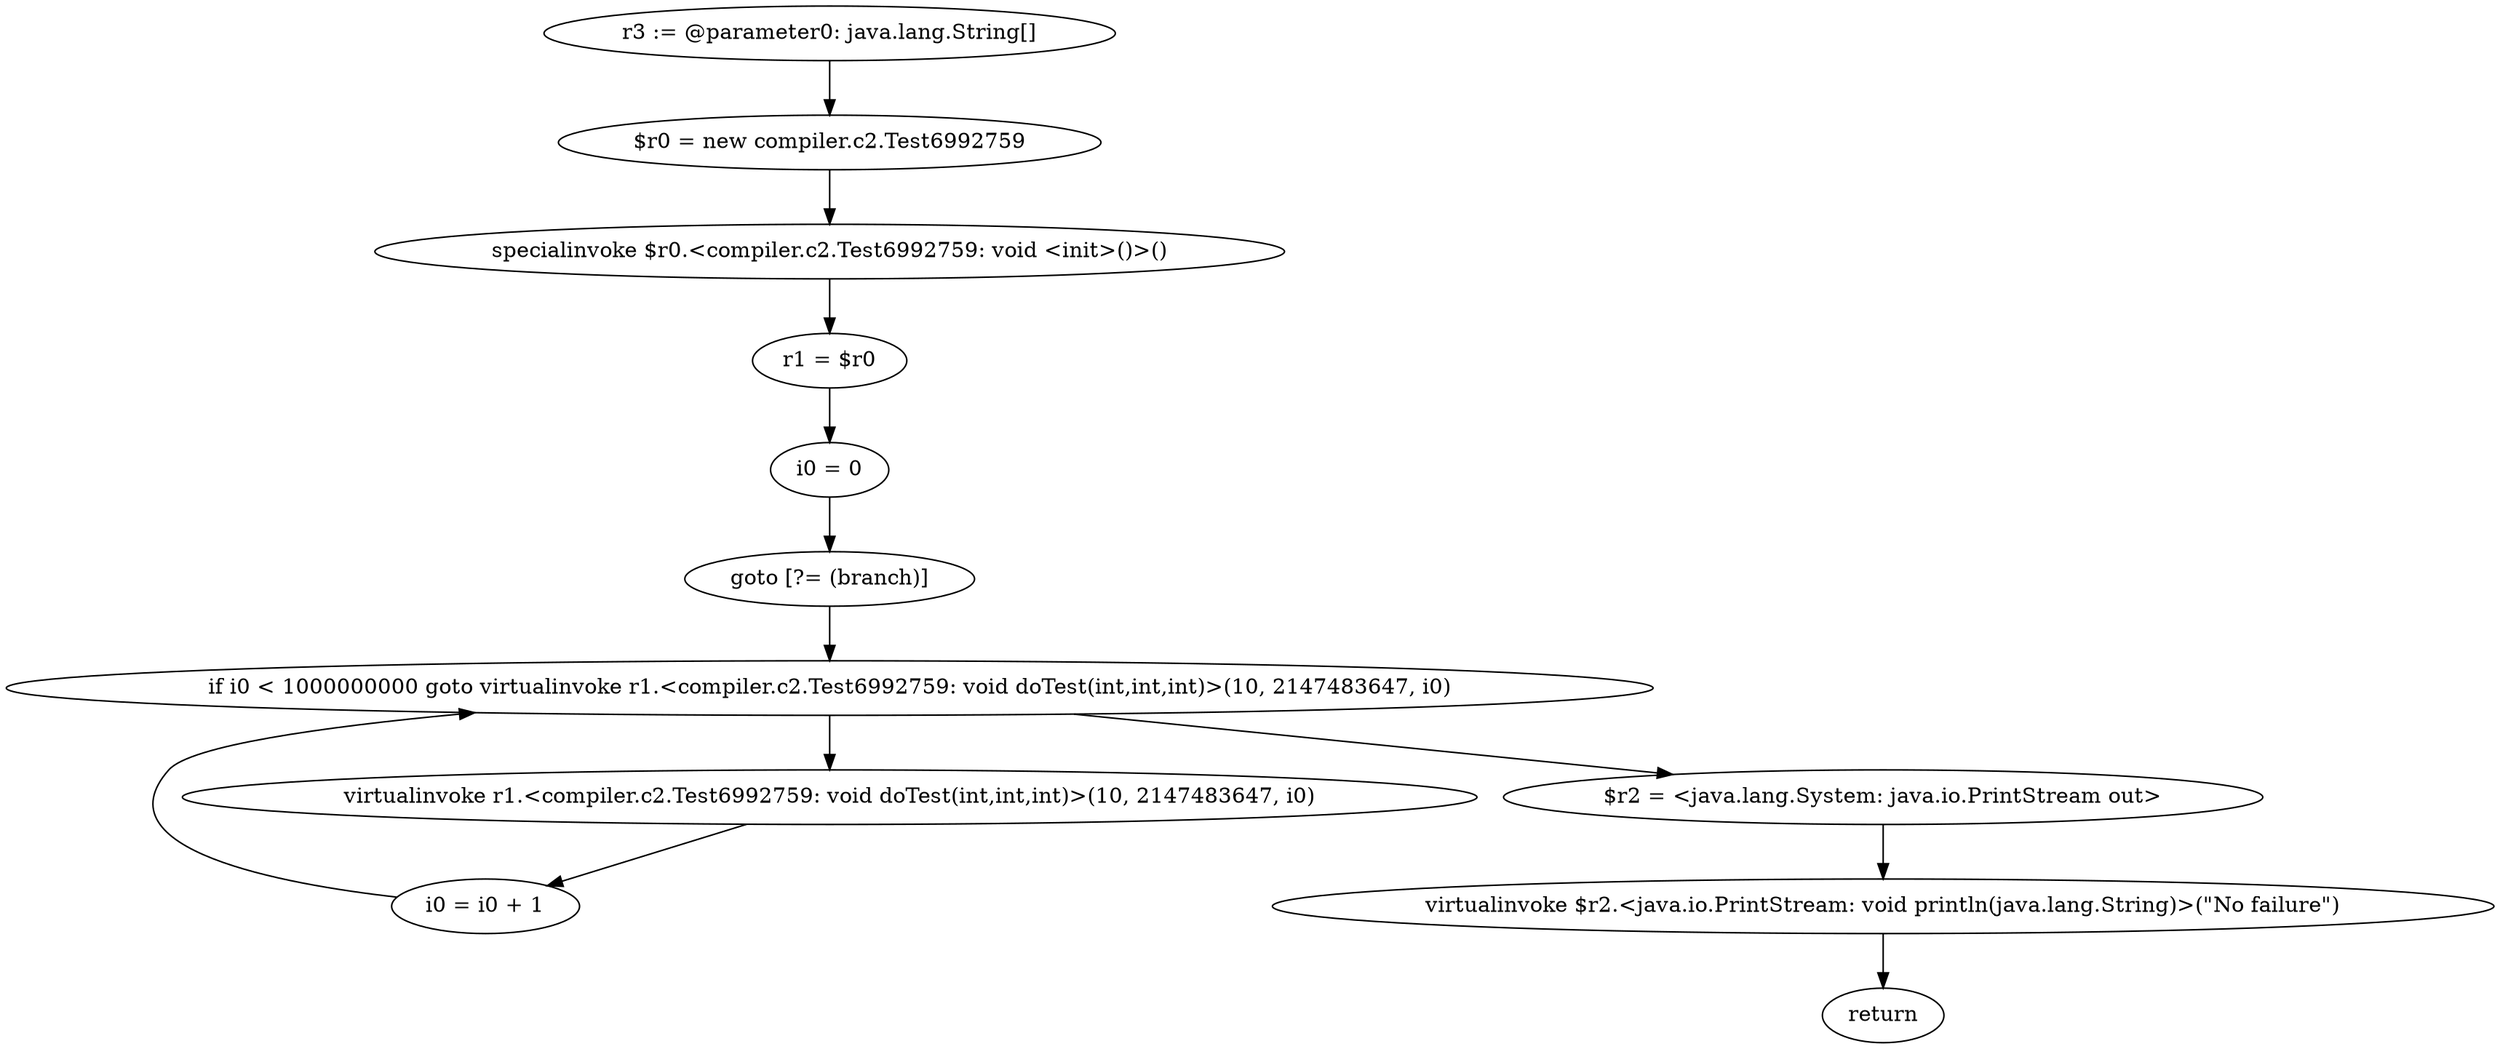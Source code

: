 digraph "unitGraph" {
    "r3 := @parameter0: java.lang.String[]"
    "$r0 = new compiler.c2.Test6992759"
    "specialinvoke $r0.<compiler.c2.Test6992759: void <init>()>()"
    "r1 = $r0"
    "i0 = 0"
    "goto [?= (branch)]"
    "virtualinvoke r1.<compiler.c2.Test6992759: void doTest(int,int,int)>(10, 2147483647, i0)"
    "i0 = i0 + 1"
    "if i0 < 1000000000 goto virtualinvoke r1.<compiler.c2.Test6992759: void doTest(int,int,int)>(10, 2147483647, i0)"
    "$r2 = <java.lang.System: java.io.PrintStream out>"
    "virtualinvoke $r2.<java.io.PrintStream: void println(java.lang.String)>(\"No failure\")"
    "return"
    "r3 := @parameter0: java.lang.String[]"->"$r0 = new compiler.c2.Test6992759";
    "$r0 = new compiler.c2.Test6992759"->"specialinvoke $r0.<compiler.c2.Test6992759: void <init>()>()";
    "specialinvoke $r0.<compiler.c2.Test6992759: void <init>()>()"->"r1 = $r0";
    "r1 = $r0"->"i0 = 0";
    "i0 = 0"->"goto [?= (branch)]";
    "goto [?= (branch)]"->"if i0 < 1000000000 goto virtualinvoke r1.<compiler.c2.Test6992759: void doTest(int,int,int)>(10, 2147483647, i0)";
    "virtualinvoke r1.<compiler.c2.Test6992759: void doTest(int,int,int)>(10, 2147483647, i0)"->"i0 = i0 + 1";
    "i0 = i0 + 1"->"if i0 < 1000000000 goto virtualinvoke r1.<compiler.c2.Test6992759: void doTest(int,int,int)>(10, 2147483647, i0)";
    "if i0 < 1000000000 goto virtualinvoke r1.<compiler.c2.Test6992759: void doTest(int,int,int)>(10, 2147483647, i0)"->"$r2 = <java.lang.System: java.io.PrintStream out>";
    "if i0 < 1000000000 goto virtualinvoke r1.<compiler.c2.Test6992759: void doTest(int,int,int)>(10, 2147483647, i0)"->"virtualinvoke r1.<compiler.c2.Test6992759: void doTest(int,int,int)>(10, 2147483647, i0)";
    "$r2 = <java.lang.System: java.io.PrintStream out>"->"virtualinvoke $r2.<java.io.PrintStream: void println(java.lang.String)>(\"No failure\")";
    "virtualinvoke $r2.<java.io.PrintStream: void println(java.lang.String)>(\"No failure\")"->"return";
}
